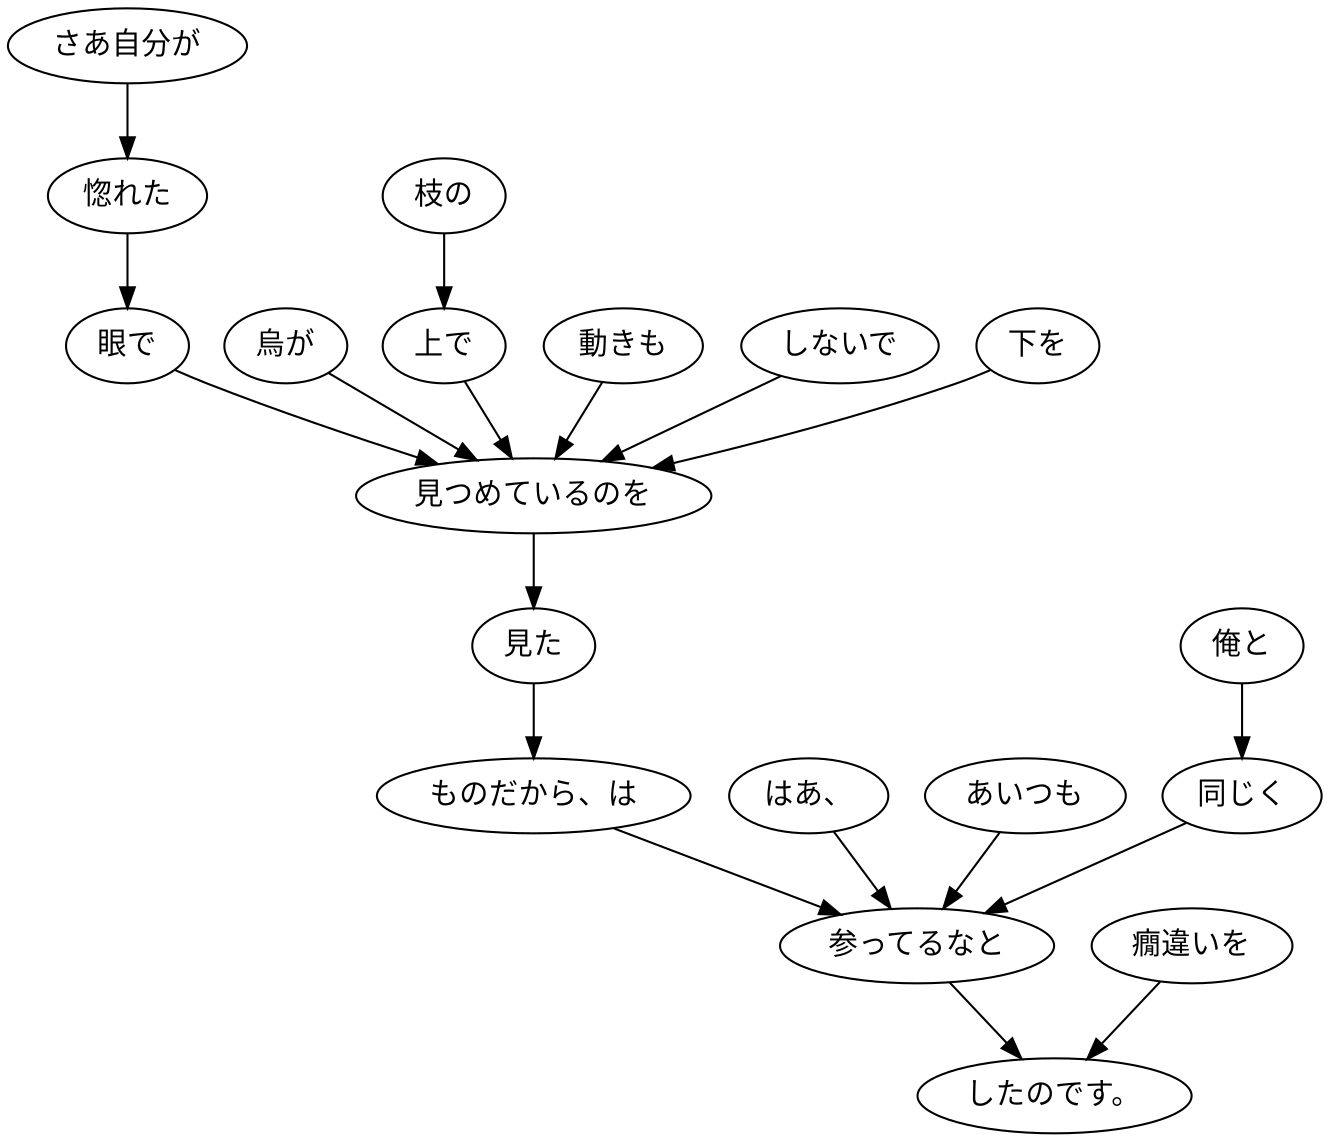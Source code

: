 digraph graph3804 {
	node0 [label="さあ自分が"];
	node1 [label="惚れた"];
	node2 [label="眼で"];
	node3 [label="烏が"];
	node4 [label="枝の"];
	node5 [label="上で"];
	node6 [label="動きも"];
	node7 [label="しないで"];
	node8 [label="下を"];
	node9 [label="見つめているのを"];
	node10 [label="見た"];
	node11 [label="ものだから、は"];
	node12 [label="はあ、"];
	node13 [label="あいつも"];
	node14 [label="俺と"];
	node15 [label="同じく"];
	node16 [label="参ってるなと"];
	node17 [label="癇違いを"];
	node18 [label="したのです。"];
	node0 -> node1;
	node1 -> node2;
	node2 -> node9;
	node3 -> node9;
	node4 -> node5;
	node5 -> node9;
	node6 -> node9;
	node7 -> node9;
	node8 -> node9;
	node9 -> node10;
	node10 -> node11;
	node11 -> node16;
	node12 -> node16;
	node13 -> node16;
	node14 -> node15;
	node15 -> node16;
	node16 -> node18;
	node17 -> node18;
}
